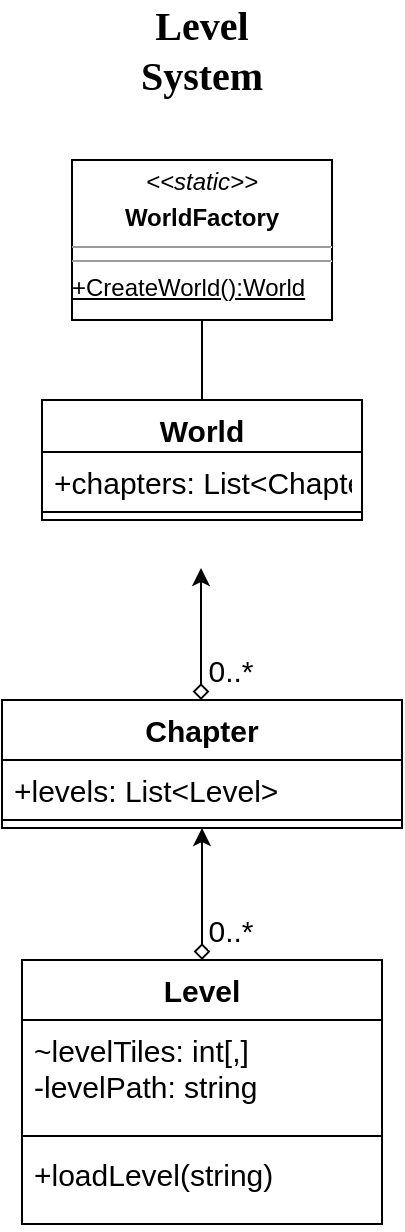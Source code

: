 <mxfile version="20.8.20" type="device"><diagram id="C5RBs43oDa-KdzZeNtuy" name="Page-1"><mxGraphModel dx="933" dy="580" grid="1" gridSize="10" guides="1" tooltips="1" connect="1" arrows="1" fold="1" page="1" pageScale="1" pageWidth="827" pageHeight="1169" math="0" shadow="0"><root><mxCell id="WIyWlLk6GJQsqaUBKTNV-0"/><mxCell id="WIyWlLk6GJQsqaUBKTNV-1" parent="WIyWlLk6GJQsqaUBKTNV-0"/><mxCell id="O5jD02wfboMxFBpQDls1-0" value="&lt;font style=&quot;font-size: 18px;&quot;&gt;&lt;font style=&quot;font-size: 18px;&quot;&gt;&lt;font style=&quot;font-size: 18px;&quot;&gt;&lt;font style=&quot;font-size: 18px;&quot;&gt;&lt;font style=&quot;font-size: 18px;&quot;&gt;&lt;b&gt;&lt;font style=&quot;font-size: 18px;&quot; face=&quot;Times New Roman&quot;&gt;&lt;font style=&quot;font-size: 19px;&quot;&gt;&lt;font style=&quot;font-size: 20px;&quot;&gt;Level System&lt;/font&gt;&lt;/font&gt;&lt;/font&gt;&lt;/b&gt;&lt;/font&gt;&lt;/font&gt;&lt;/font&gt;&lt;/font&gt;&lt;/font&gt;" style="text;html=1;strokeColor=none;fillColor=none;align=center;verticalAlign=middle;whiteSpace=wrap;rounded=0;" vertex="1" parent="WIyWlLk6GJQsqaUBKTNV-1"><mxGeometry x="370" y="10" width="60" height="30" as="geometry"/></mxCell><mxCell id="O5jD02wfboMxFBpQDls1-20" value="" style="edgeStyle=none;rounded=1;orthogonalLoop=1;jettySize=auto;fontFamily=Helvetica;fontSize=20;startArrow=diamond;startFill=0;html=1;horizontal=1;" edge="1" parent="WIyWlLk6GJQsqaUBKTNV-1" source="O5jD02wfboMxFBpQDls1-9" target="O5jD02wfboMxFBpQDls1-15"><mxGeometry relative="1" as="geometry"/></mxCell><mxCell id="O5jD02wfboMxFBpQDls1-21" value="0..*" style="edgeLabel;html=1;align=center;verticalAlign=middle;resizable=0;points=[];fontSize=15;fontFamily=Helvetica;" vertex="1" connectable="0" parent="O5jD02wfboMxFBpQDls1-20"><mxGeometry x="-0.545" y="1" relative="1" as="geometry"><mxPoint x="15" as="offset"/></mxGeometry></mxCell><mxCell id="O5jD02wfboMxFBpQDls1-9" value="Level" style="swimlane;fontStyle=1;align=center;verticalAlign=top;childLayout=stackLayout;horizontal=1;startSize=30;horizontalStack=0;resizeParent=1;resizeParentMax=0;resizeLast=0;collapsible=1;marginBottom=0;fontFamily=Helvetica;fontSize=15;" vertex="1" parent="WIyWlLk6GJQsqaUBKTNV-1"><mxGeometry x="310" y="480" width="180" height="132" as="geometry"/></mxCell><mxCell id="O5jD02wfboMxFBpQDls1-10" value="~levelTiles: int[,]&#xA;-levelPath: string&#xA;" style="text;strokeColor=none;fillColor=none;align=left;verticalAlign=top;spacingLeft=4;spacingRight=4;overflow=hidden;rotatable=0;points=[[0,0.5],[1,0.5]];portConstraint=eastwest;fontSize=15;fontFamily=Helvetica;" vertex="1" parent="O5jD02wfboMxFBpQDls1-9"><mxGeometry y="30" width="180" height="54" as="geometry"/></mxCell><mxCell id="O5jD02wfboMxFBpQDls1-11" value="" style="line;strokeWidth=1;fillColor=none;align=left;verticalAlign=middle;spacingTop=-1;spacingLeft=3;spacingRight=3;rotatable=0;labelPosition=right;points=[];portConstraint=eastwest;strokeColor=inherit;fontFamily=Helvetica;fontSize=15;" vertex="1" parent="O5jD02wfboMxFBpQDls1-9"><mxGeometry y="84" width="180" height="8" as="geometry"/></mxCell><mxCell id="O5jD02wfboMxFBpQDls1-12" value="+loadLevel(string)" style="text;strokeColor=none;fillColor=none;align=left;verticalAlign=top;spacingLeft=4;spacingRight=4;overflow=hidden;rotatable=0;points=[[0,0.5],[1,0.5]];portConstraint=eastwest;fontSize=15;fontFamily=Helvetica;" vertex="1" parent="O5jD02wfboMxFBpQDls1-9"><mxGeometry y="92" width="180" height="40" as="geometry"/></mxCell><mxCell id="O5jD02wfboMxFBpQDls1-13" value="Chapter" style="swimlane;fontStyle=1;align=center;verticalAlign=top;childLayout=stackLayout;horizontal=1;startSize=30;horizontalStack=0;resizeParent=1;resizeParentMax=0;resizeLast=0;collapsible=1;marginBottom=0;fontFamily=Helvetica;fontSize=15;" vertex="1" parent="WIyWlLk6GJQsqaUBKTNV-1"><mxGeometry x="300" y="350" width="200" height="64" as="geometry"/></mxCell><mxCell id="O5jD02wfboMxFBpQDls1-14" value="+levels: List&lt;Level&gt;" style="text;strokeColor=none;fillColor=none;align=left;verticalAlign=top;spacingLeft=4;spacingRight=4;overflow=hidden;rotatable=0;points=[[0,0.5],[1,0.5]];portConstraint=eastwest;fontSize=15;fontFamily=Helvetica;" vertex="1" parent="O5jD02wfboMxFBpQDls1-13"><mxGeometry y="30" width="200" height="26" as="geometry"/></mxCell><mxCell id="O5jD02wfboMxFBpQDls1-15" value="" style="line;strokeWidth=1;fillColor=none;align=left;verticalAlign=middle;spacingTop=-1;spacingLeft=3;spacingRight=3;rotatable=0;labelPosition=right;points=[];portConstraint=eastwest;strokeColor=inherit;fontFamily=Helvetica;fontSize=20;" vertex="1" parent="O5jD02wfboMxFBpQDls1-13"><mxGeometry y="56" width="200" height="8" as="geometry"/></mxCell><mxCell id="O5jD02wfboMxFBpQDls1-23" value="" style="edgeStyle=none;rounded=1;orthogonalLoop=1;jettySize=auto;fontFamily=Helvetica;fontSize=20;startArrow=diamond;startFill=0;html=1;horizontal=1;" edge="1" parent="WIyWlLk6GJQsqaUBKTNV-1"><mxGeometry relative="1" as="geometry"><mxPoint x="399.5" y="350" as="sourcePoint"/><mxPoint x="399.5" y="284" as="targetPoint"/></mxGeometry></mxCell><mxCell id="O5jD02wfboMxFBpQDls1-24" value="0..*" style="edgeLabel;html=1;align=center;verticalAlign=middle;resizable=0;points=[];fontSize=15;fontFamily=Helvetica;" vertex="1" connectable="0" parent="O5jD02wfboMxFBpQDls1-23"><mxGeometry x="-0.545" y="1" relative="1" as="geometry"><mxPoint x="15" as="offset"/></mxGeometry></mxCell><mxCell id="O5jD02wfboMxFBpQDls1-25" value="World" style="swimlane;fontStyle=1;align=center;verticalAlign=top;childLayout=stackLayout;horizontal=1;startSize=26;horizontalStack=0;resizeParent=1;resizeParentMax=0;resizeLast=0;collapsible=1;marginBottom=0;fontFamily=Helvetica;fontSize=15;" vertex="1" parent="WIyWlLk6GJQsqaUBKTNV-1"><mxGeometry x="320" y="200" width="160" height="60" as="geometry"/></mxCell><mxCell id="O5jD02wfboMxFBpQDls1-26" value="+chapters: List&lt;Chapter&gt;" style="text;strokeColor=none;fillColor=none;align=left;verticalAlign=top;spacingLeft=4;spacingRight=4;overflow=hidden;rotatable=0;points=[[0,0.5],[1,0.5]];portConstraint=eastwest;fontSize=15;fontFamily=Helvetica;" vertex="1" parent="O5jD02wfboMxFBpQDls1-25"><mxGeometry y="26" width="160" height="26" as="geometry"/></mxCell><mxCell id="O5jD02wfboMxFBpQDls1-27" value="" style="line;strokeWidth=1;fillColor=none;align=left;verticalAlign=middle;spacingTop=-1;spacingLeft=3;spacingRight=3;rotatable=0;labelPosition=right;points=[];portConstraint=eastwest;strokeColor=inherit;fontFamily=Helvetica;fontSize=15;" vertex="1" parent="O5jD02wfboMxFBpQDls1-25"><mxGeometry y="52" width="160" height="8" as="geometry"/></mxCell><mxCell id="O5jD02wfboMxFBpQDls1-33" value="&lt;p style=&quot;margin:0px;margin-top:4px;text-align:center;&quot;&gt;&lt;i&gt;&amp;lt;&amp;lt;static&amp;gt;&amp;gt;&lt;/i&gt;&lt;b&gt;&lt;br&gt;&lt;/b&gt;&lt;/p&gt;&lt;p style=&quot;margin:0px;margin-top:4px;text-align:center;&quot;&gt;&lt;b&gt;WorldFactory&lt;/b&gt;&lt;br&gt;&lt;b&gt;&lt;/b&gt;&lt;/p&gt;&lt;hr size=&quot;1&quot;&gt;&lt;hr size=&quot;1&quot;&gt;&lt;u&gt;+CreateWorld():World&lt;/u&gt;" style="verticalAlign=top;align=left;overflow=fill;fontSize=12;fontFamily=Helvetica;html=1;" vertex="1" parent="WIyWlLk6GJQsqaUBKTNV-1"><mxGeometry x="335" y="80" width="130" height="80" as="geometry"/></mxCell><mxCell id="O5jD02wfboMxFBpQDls1-34" value="" style="endArrow=none;html=1;rounded=1;fontFamily=Helvetica;fontSize=15;entryX=0.5;entryY=1;entryDx=0;entryDy=0;exitX=0.5;exitY=0;exitDx=0;exitDy=0;" edge="1" parent="WIyWlLk6GJQsqaUBKTNV-1" source="O5jD02wfboMxFBpQDls1-25" target="O5jD02wfboMxFBpQDls1-33"><mxGeometry width="50" height="50" relative="1" as="geometry"><mxPoint x="390" y="300" as="sourcePoint"/><mxPoint x="440" y="250" as="targetPoint"/></mxGeometry></mxCell></root></mxGraphModel></diagram></mxfile>